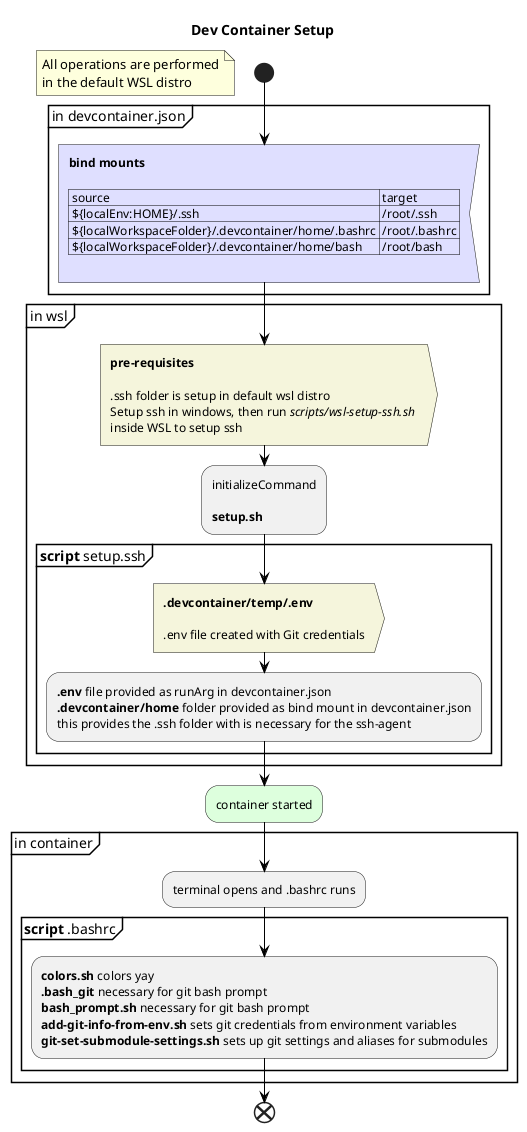 @startuml Dev Container Setup
skinparam BackgroundColor white
skinparam ClassFontColor black
skinparam ArrowColor black
skinparam ArrowFontColor black

title Dev Container Setup

start

floating note left: All operations are performed\nin the default WSL distro

group "in devcontainer.json" {
  #dfdfff:<b>bind mounts</b>
  
  | source | target |
  | ${localEnv:HOME}/.ssh | /root/.ssh |
  | ${localWorkspaceFolder}/.devcontainer/home/.bashrc | /root/.bashrc |
  | ${localWorkspaceFolder}/.devcontainer/home/bash | /root/bash |
  ; <<input>>
}

group "in wsl" {
  #f5f5dc:<b>pre-requisites</b>
  
  .ssh folder is setup in default wsl distro
  Setup ssh in windows, then run <i>scripts/wsl-setup-ssh.sh</i> 
  inside WSL to setup ssh; <<output>>

  :initializeCommand

  <b>setup.sh</b>;

  group "**script** setup.ssh" {
    #f5f5dc:<b>.devcontainer/temp/.env</b>

    .env file created with Git credentials; <<output>>

    :<b>.env</b> file provided as runArg in devcontainer.json
    <b>.devcontainer/home</b> folder provided as bind mount in devcontainer.json
    this provides the .ssh folder with is necessary for the ssh-agent;
  }
}

#ddffdd:container started;

group "in container" {
  :terminal opens and .bashrc runs;

  group "**script** .bashrc" {
    :<b>colors.sh</b> colors yay
    <b>.bash_git</b> necessary for git bash prompt
    <b>bash_prompt.sh</b> necessary for git bash prompt
    <b>add-git-info-from-env.sh</b> sets git credentials from environment variables
    <b>git-set-submodule-settings.sh</b> sets up git settings and aliases for submodules;
  }
}

end
@enduml